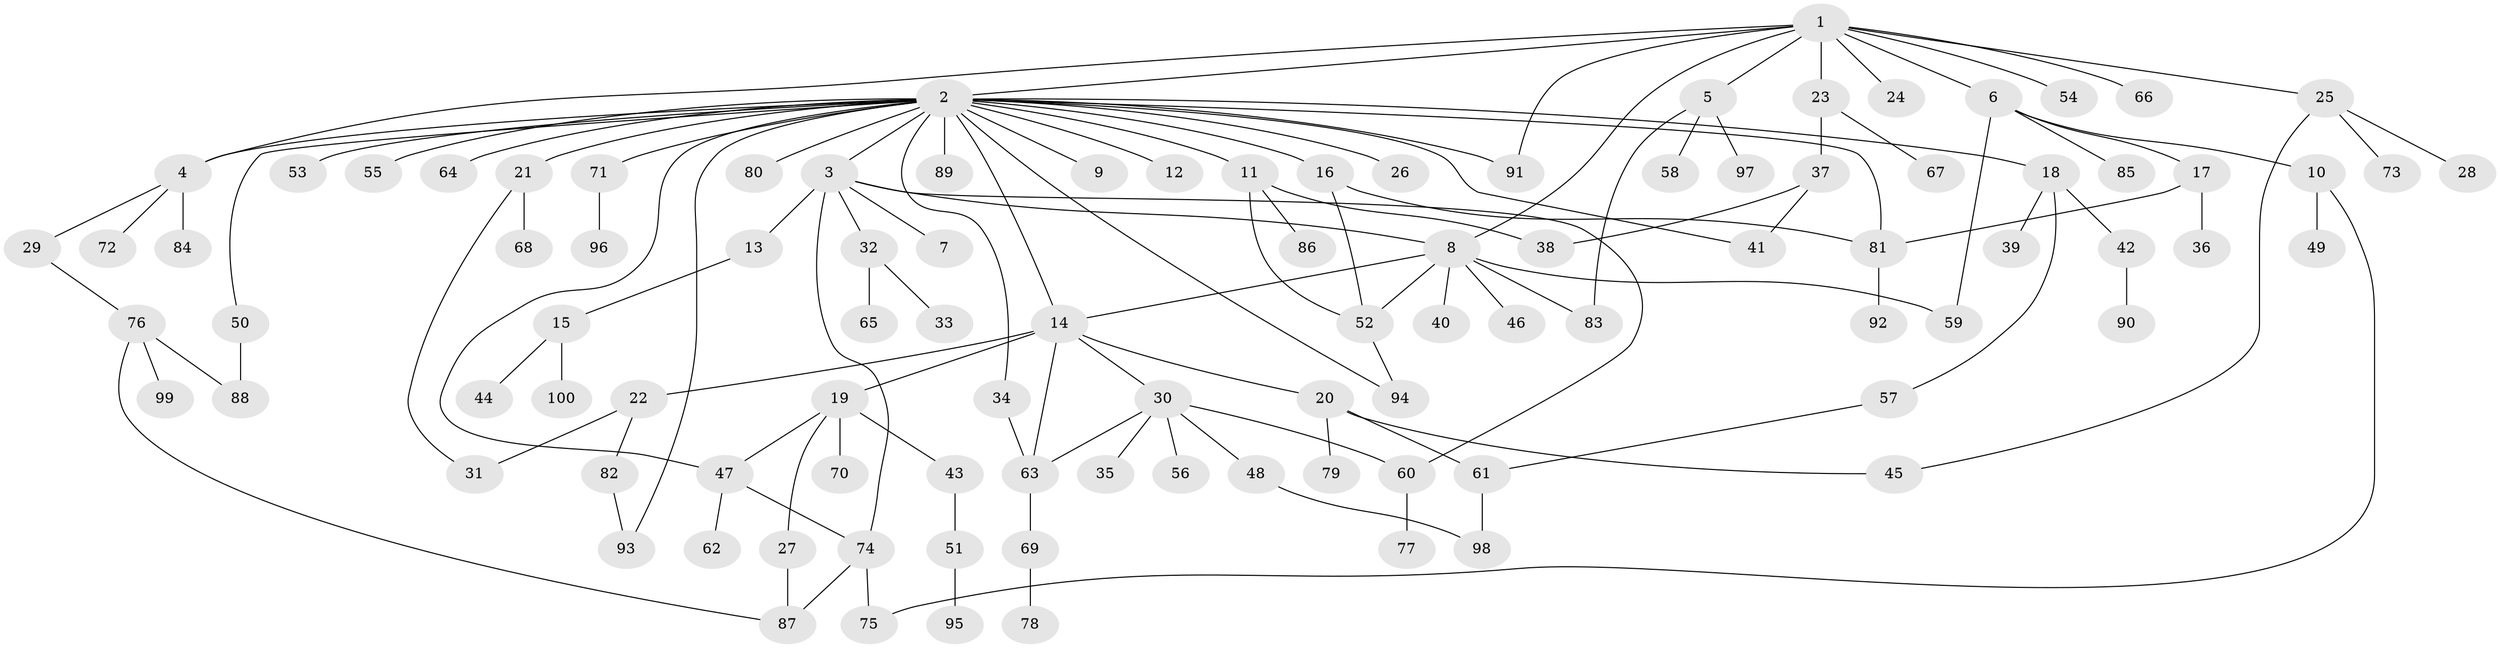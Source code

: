 // Generated by graph-tools (version 1.1) at 2025/38/02/21/25 10:38:54]
// undirected, 100 vertices, 126 edges
graph export_dot {
graph [start="1"]
  node [color=gray90,style=filled];
  1;
  2;
  3;
  4;
  5;
  6;
  7;
  8;
  9;
  10;
  11;
  12;
  13;
  14;
  15;
  16;
  17;
  18;
  19;
  20;
  21;
  22;
  23;
  24;
  25;
  26;
  27;
  28;
  29;
  30;
  31;
  32;
  33;
  34;
  35;
  36;
  37;
  38;
  39;
  40;
  41;
  42;
  43;
  44;
  45;
  46;
  47;
  48;
  49;
  50;
  51;
  52;
  53;
  54;
  55;
  56;
  57;
  58;
  59;
  60;
  61;
  62;
  63;
  64;
  65;
  66;
  67;
  68;
  69;
  70;
  71;
  72;
  73;
  74;
  75;
  76;
  77;
  78;
  79;
  80;
  81;
  82;
  83;
  84;
  85;
  86;
  87;
  88;
  89;
  90;
  91;
  92;
  93;
  94;
  95;
  96;
  97;
  98;
  99;
  100;
  1 -- 2;
  1 -- 4;
  1 -- 5;
  1 -- 6;
  1 -- 8;
  1 -- 23;
  1 -- 24;
  1 -- 25;
  1 -- 54;
  1 -- 66;
  1 -- 91;
  2 -- 3;
  2 -- 4;
  2 -- 9;
  2 -- 11;
  2 -- 12;
  2 -- 14;
  2 -- 16;
  2 -- 18;
  2 -- 21;
  2 -- 26;
  2 -- 34;
  2 -- 41;
  2 -- 47;
  2 -- 50;
  2 -- 53;
  2 -- 55;
  2 -- 64;
  2 -- 71;
  2 -- 80;
  2 -- 81;
  2 -- 89;
  2 -- 91;
  2 -- 93;
  2 -- 94;
  3 -- 7;
  3 -- 8;
  3 -- 13;
  3 -- 32;
  3 -- 60;
  3 -- 74;
  4 -- 29;
  4 -- 72;
  4 -- 84;
  5 -- 58;
  5 -- 83;
  5 -- 97;
  6 -- 10;
  6 -- 17;
  6 -- 59;
  6 -- 85;
  8 -- 14;
  8 -- 40;
  8 -- 46;
  8 -- 52;
  8 -- 59;
  8 -- 83;
  10 -- 49;
  10 -- 75;
  11 -- 38;
  11 -- 52;
  11 -- 86;
  13 -- 15;
  14 -- 19;
  14 -- 20;
  14 -- 22;
  14 -- 30;
  14 -- 63;
  15 -- 44;
  15 -- 100;
  16 -- 52;
  16 -- 81;
  17 -- 36;
  17 -- 81;
  18 -- 39;
  18 -- 42;
  18 -- 57;
  19 -- 27;
  19 -- 43;
  19 -- 47;
  19 -- 70;
  20 -- 45;
  20 -- 61;
  20 -- 79;
  21 -- 31;
  21 -- 68;
  22 -- 31;
  22 -- 82;
  23 -- 37;
  23 -- 67;
  25 -- 28;
  25 -- 45;
  25 -- 73;
  27 -- 87;
  29 -- 76;
  30 -- 35;
  30 -- 48;
  30 -- 56;
  30 -- 60;
  30 -- 63;
  32 -- 33;
  32 -- 65;
  34 -- 63;
  37 -- 38;
  37 -- 41;
  42 -- 90;
  43 -- 51;
  47 -- 62;
  47 -- 74;
  48 -- 98;
  50 -- 88;
  51 -- 95;
  52 -- 94;
  57 -- 61;
  60 -- 77;
  61 -- 98;
  63 -- 69;
  69 -- 78;
  71 -- 96;
  74 -- 75;
  74 -- 87;
  76 -- 87;
  76 -- 88;
  76 -- 99;
  81 -- 92;
  82 -- 93;
}
